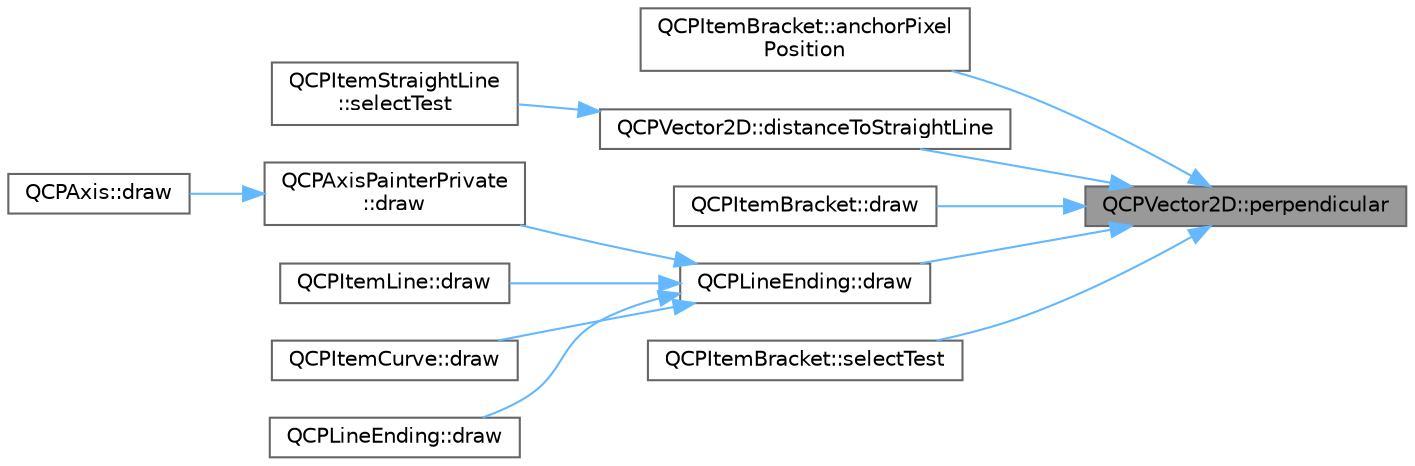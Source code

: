 digraph "QCPVector2D::perpendicular"
{
 // LATEX_PDF_SIZE
  bgcolor="transparent";
  edge [fontname=Helvetica,fontsize=10,labelfontname=Helvetica,labelfontsize=10];
  node [fontname=Helvetica,fontsize=10,shape=box,height=0.2,width=0.4];
  rankdir="RL";
  Node1 [label="QCPVector2D::perpendicular",height=0.2,width=0.4,color="gray40", fillcolor="grey60", style="filled", fontcolor="black",tooltip=" "];
  Node1 -> Node2 [dir="back",color="steelblue1",style="solid"];
  Node2 [label="QCPItemBracket::anchorPixel\lPosition",height=0.2,width=0.4,color="grey40", fillcolor="white", style="filled",URL="$class_q_c_p_item_bracket.html#a008d87325d26b6616d368cec06027cce",tooltip=" "];
  Node1 -> Node3 [dir="back",color="steelblue1",style="solid"];
  Node3 [label="QCPVector2D::distanceToStraightLine",height=0.2,width=0.4,color="grey40", fillcolor="white", style="filled",URL="$class_q_c_p_vector2_d.html#ae240b845c3744e43a5d0aa7b2bb66c19",tooltip=" "];
  Node3 -> Node4 [dir="back",color="steelblue1",style="solid"];
  Node4 [label="QCPItemStraightLine\l::selectTest",height=0.2,width=0.4,color="grey40", fillcolor="white", style="filled",URL="$class_q_c_p_item_straight_line.html#a2e36c9d4dcc3aeda78a5584f790e39e3",tooltip=" "];
  Node1 -> Node5 [dir="back",color="steelblue1",style="solid"];
  Node5 [label="QCPItemBracket::draw",height=0.2,width=0.4,color="grey40", fillcolor="white", style="filled",URL="$class_q_c_p_item_bracket.html#a942a3978aea44a2fc7b4383f2bf6d417",tooltip=" "];
  Node1 -> Node6 [dir="back",color="steelblue1",style="solid"];
  Node6 [label="QCPLineEnding::draw",height=0.2,width=0.4,color="grey40", fillcolor="white", style="filled",URL="$class_q_c_p_line_ending.html#a4f45db54f2aba03acf055e29aec1e8e7",tooltip=" "];
  Node6 -> Node7 [dir="back",color="steelblue1",style="solid"];
  Node7 [label="QCPAxisPainterPrivate\l::draw",height=0.2,width=0.4,color="grey40", fillcolor="white", style="filled",URL="$class_q_c_p_axis_painter_private.html#a0207a99bdf9c4f70af20928898ddc2fc",tooltip=" "];
  Node7 -> Node8 [dir="back",color="steelblue1",style="solid"];
  Node8 [label="QCPAxis::draw",height=0.2,width=0.4,color="grey40", fillcolor="white", style="filled",URL="$class_q_c_p_axis.html#ac15ebb4225ca5212d8e5fffae481bc9b",tooltip=" "];
  Node6 -> Node9 [dir="back",color="steelblue1",style="solid"];
  Node9 [label="QCPItemLine::draw",height=0.2,width=0.4,color="grey40", fillcolor="white", style="filled",URL="$class_q_c_p_item_line.html#ae184140b61b2ef5b8edde76304447200",tooltip=" "];
  Node6 -> Node10 [dir="back",color="steelblue1",style="solid"];
  Node10 [label="QCPItemCurve::draw",height=0.2,width=0.4,color="grey40", fillcolor="white", style="filled",URL="$class_q_c_p_item_curve.html#a856ae61de18278847ba5e0e357bf68f2",tooltip=" "];
  Node6 -> Node11 [dir="back",color="steelblue1",style="solid"];
  Node11 [label="QCPLineEnding::draw",height=0.2,width=0.4,color="grey40", fillcolor="white", style="filled",URL="$class_q_c_p_line_ending.html#af7ac30a81ba85b9bded148c6ec387391",tooltip=" "];
  Node1 -> Node12 [dir="back",color="steelblue1",style="solid"];
  Node12 [label="QCPItemBracket::selectTest",height=0.2,width=0.4,color="grey40", fillcolor="white", style="filled",URL="$class_q_c_p_item_bracket.html#a49a6b2f41e0a8c2a2e3a2836027a8455",tooltip=" "];
}
